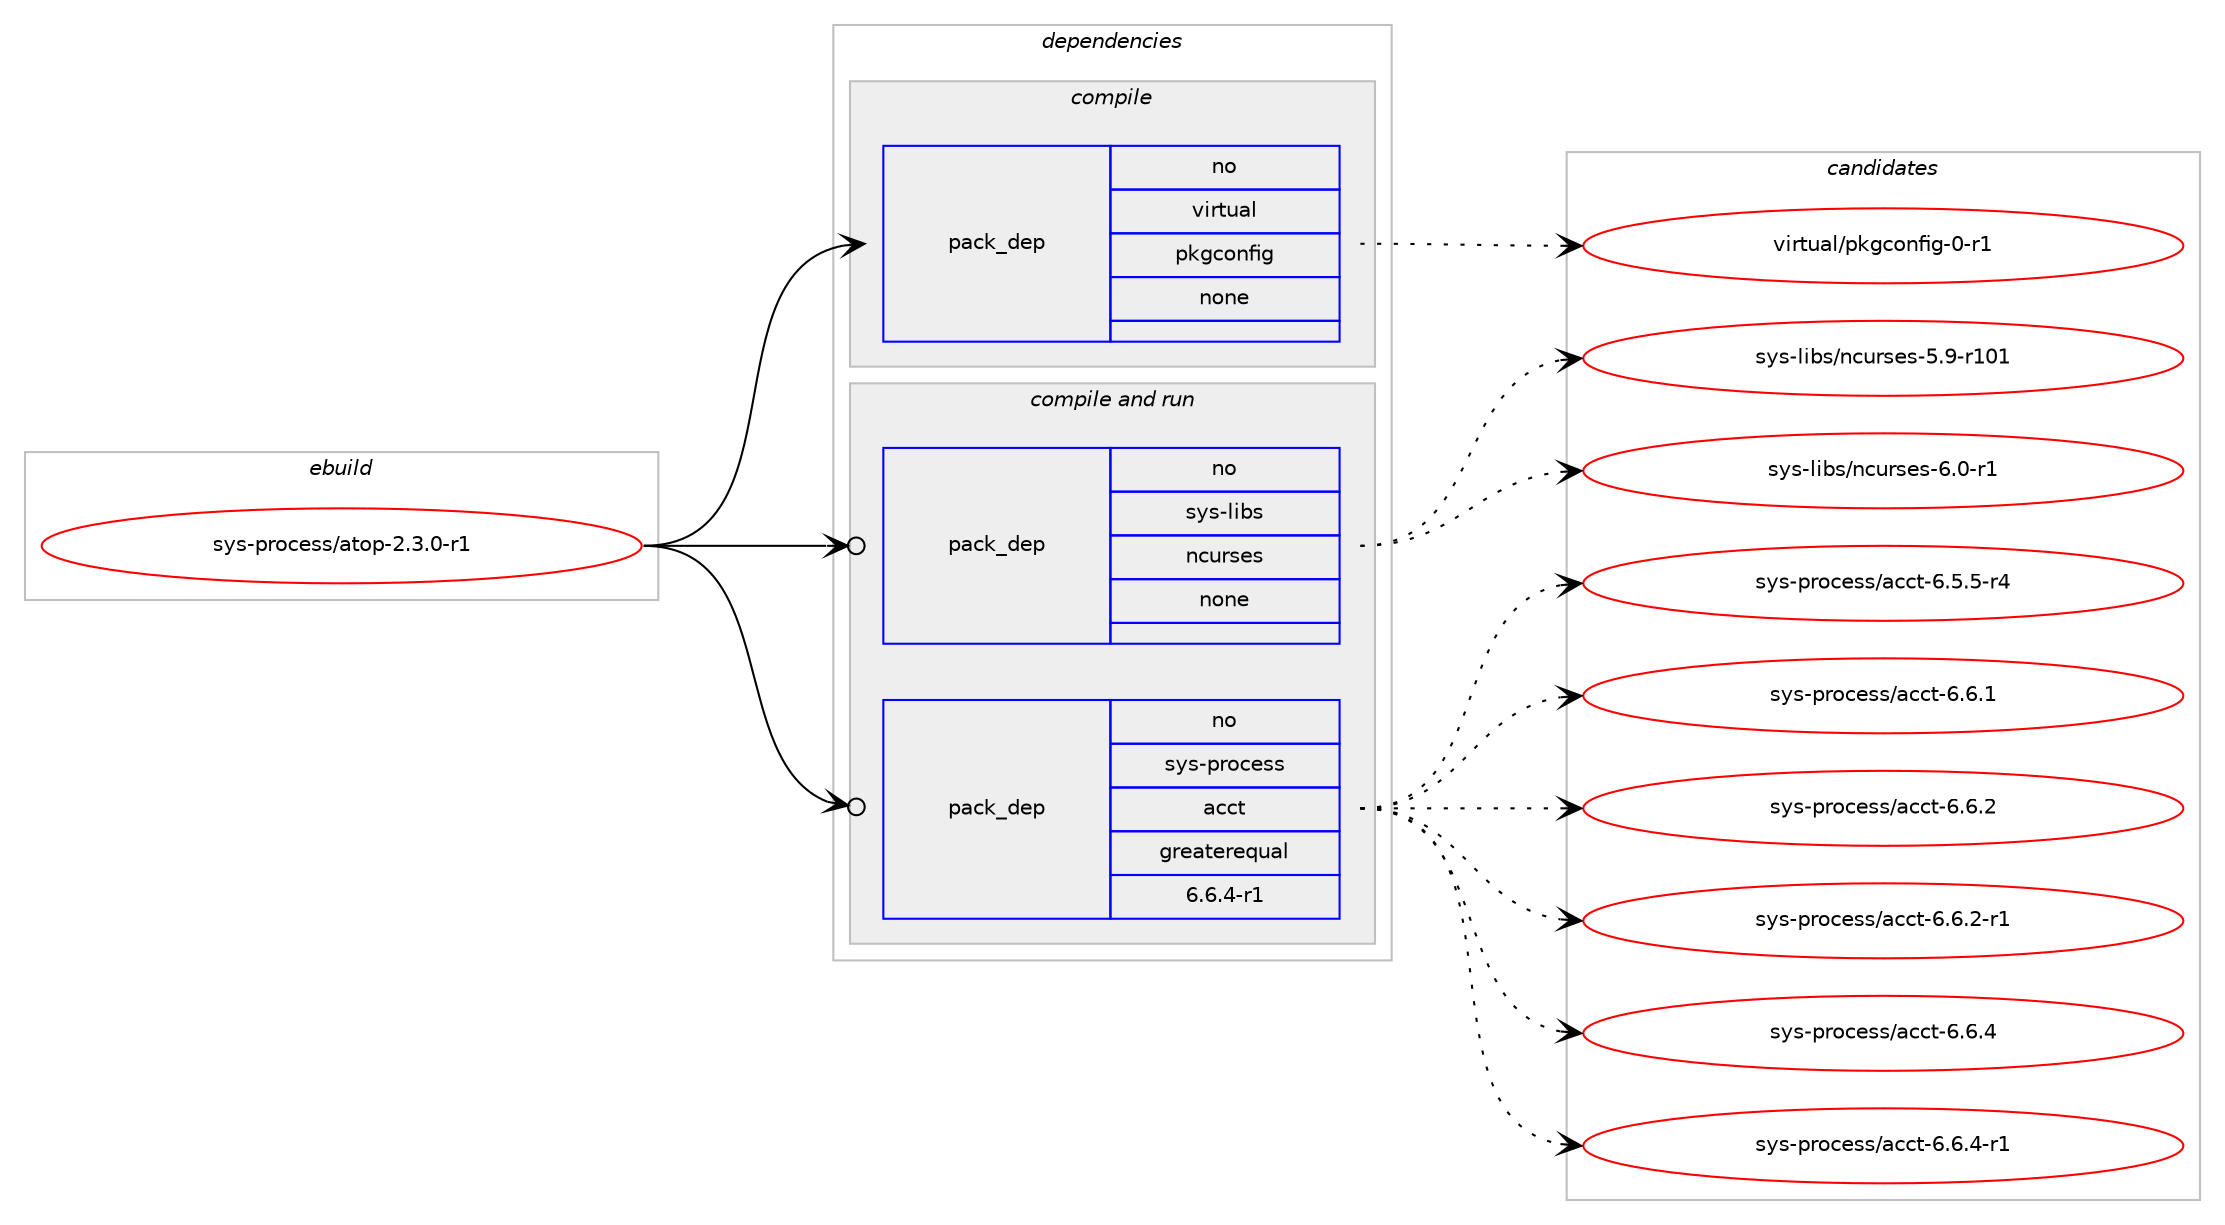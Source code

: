digraph prolog {

# *************
# Graph options
# *************

newrank=true;
concentrate=true;
compound=true;
graph [rankdir=LR,fontname=Helvetica,fontsize=10,ranksep=1.5];#, ranksep=2.5, nodesep=0.2];
edge  [arrowhead=vee];
node  [fontname=Helvetica,fontsize=10];

# **********
# The ebuild
# **********

subgraph cluster_leftcol {
color=gray;
rank=same;
label=<<i>ebuild</i>>;
id [label="sys-process/atop-2.3.0-r1", color=red, width=4, href="../sys-process/atop-2.3.0-r1.svg"];
}

# ****************
# The dependencies
# ****************

subgraph cluster_midcol {
color=gray;
label=<<i>dependencies</i>>;
subgraph cluster_compile {
fillcolor="#eeeeee";
style=filled;
label=<<i>compile</i>>;
subgraph pack369020 {
dependency496520 [label=<<TABLE BORDER="0" CELLBORDER="1" CELLSPACING="0" CELLPADDING="4" WIDTH="220"><TR><TD ROWSPAN="6" CELLPADDING="30">pack_dep</TD></TR><TR><TD WIDTH="110">no</TD></TR><TR><TD>virtual</TD></TR><TR><TD>pkgconfig</TD></TR><TR><TD>none</TD></TR><TR><TD></TD></TR></TABLE>>, shape=none, color=blue];
}
id:e -> dependency496520:w [weight=20,style="solid",arrowhead="vee"];
}
subgraph cluster_compileandrun {
fillcolor="#eeeeee";
style=filled;
label=<<i>compile and run</i>>;
subgraph pack369021 {
dependency496521 [label=<<TABLE BORDER="0" CELLBORDER="1" CELLSPACING="0" CELLPADDING="4" WIDTH="220"><TR><TD ROWSPAN="6" CELLPADDING="30">pack_dep</TD></TR><TR><TD WIDTH="110">no</TD></TR><TR><TD>sys-libs</TD></TR><TR><TD>ncurses</TD></TR><TR><TD>none</TD></TR><TR><TD></TD></TR></TABLE>>, shape=none, color=blue];
}
id:e -> dependency496521:w [weight=20,style="solid",arrowhead="odotvee"];
subgraph pack369022 {
dependency496522 [label=<<TABLE BORDER="0" CELLBORDER="1" CELLSPACING="0" CELLPADDING="4" WIDTH="220"><TR><TD ROWSPAN="6" CELLPADDING="30">pack_dep</TD></TR><TR><TD WIDTH="110">no</TD></TR><TR><TD>sys-process</TD></TR><TR><TD>acct</TD></TR><TR><TD>greaterequal</TD></TR><TR><TD>6.6.4-r1</TD></TR></TABLE>>, shape=none, color=blue];
}
id:e -> dependency496522:w [weight=20,style="solid",arrowhead="odotvee"];
}
subgraph cluster_run {
fillcolor="#eeeeee";
style=filled;
label=<<i>run</i>>;
}
}

# **************
# The candidates
# **************

subgraph cluster_choices {
rank=same;
color=gray;
label=<<i>candidates</i>>;

subgraph choice369020 {
color=black;
nodesep=1;
choice11810511411611797108471121071039911111010210510345484511449 [label="virtual/pkgconfig-0-r1", color=red, width=4,href="../virtual/pkgconfig-0-r1.svg"];
dependency496520:e -> choice11810511411611797108471121071039911111010210510345484511449:w [style=dotted,weight="100"];
}
subgraph choice369021 {
color=black;
nodesep=1;
choice115121115451081059811547110991171141151011154553465745114494849 [label="sys-libs/ncurses-5.9-r101", color=red, width=4,href="../sys-libs/ncurses-5.9-r101.svg"];
choice11512111545108105981154711099117114115101115455446484511449 [label="sys-libs/ncurses-6.0-r1", color=red, width=4,href="../sys-libs/ncurses-6.0-r1.svg"];
dependency496521:e -> choice115121115451081059811547110991171141151011154553465745114494849:w [style=dotted,weight="100"];
dependency496521:e -> choice11512111545108105981154711099117114115101115455446484511449:w [style=dotted,weight="100"];
}
subgraph choice369022 {
color=black;
nodesep=1;
choice1151211154511211411199101115115479799991164554465346534511452 [label="sys-process/acct-6.5.5-r4", color=red, width=4,href="../sys-process/acct-6.5.5-r4.svg"];
choice115121115451121141119910111511547979999116455446544649 [label="sys-process/acct-6.6.1", color=red, width=4,href="../sys-process/acct-6.6.1.svg"];
choice115121115451121141119910111511547979999116455446544650 [label="sys-process/acct-6.6.2", color=red, width=4,href="../sys-process/acct-6.6.2.svg"];
choice1151211154511211411199101115115479799991164554465446504511449 [label="sys-process/acct-6.6.2-r1", color=red, width=4,href="../sys-process/acct-6.6.2-r1.svg"];
choice115121115451121141119910111511547979999116455446544652 [label="sys-process/acct-6.6.4", color=red, width=4,href="../sys-process/acct-6.6.4.svg"];
choice1151211154511211411199101115115479799991164554465446524511449 [label="sys-process/acct-6.6.4-r1", color=red, width=4,href="../sys-process/acct-6.6.4-r1.svg"];
dependency496522:e -> choice1151211154511211411199101115115479799991164554465346534511452:w [style=dotted,weight="100"];
dependency496522:e -> choice115121115451121141119910111511547979999116455446544649:w [style=dotted,weight="100"];
dependency496522:e -> choice115121115451121141119910111511547979999116455446544650:w [style=dotted,weight="100"];
dependency496522:e -> choice1151211154511211411199101115115479799991164554465446504511449:w [style=dotted,weight="100"];
dependency496522:e -> choice115121115451121141119910111511547979999116455446544652:w [style=dotted,weight="100"];
dependency496522:e -> choice1151211154511211411199101115115479799991164554465446524511449:w [style=dotted,weight="100"];
}
}

}
